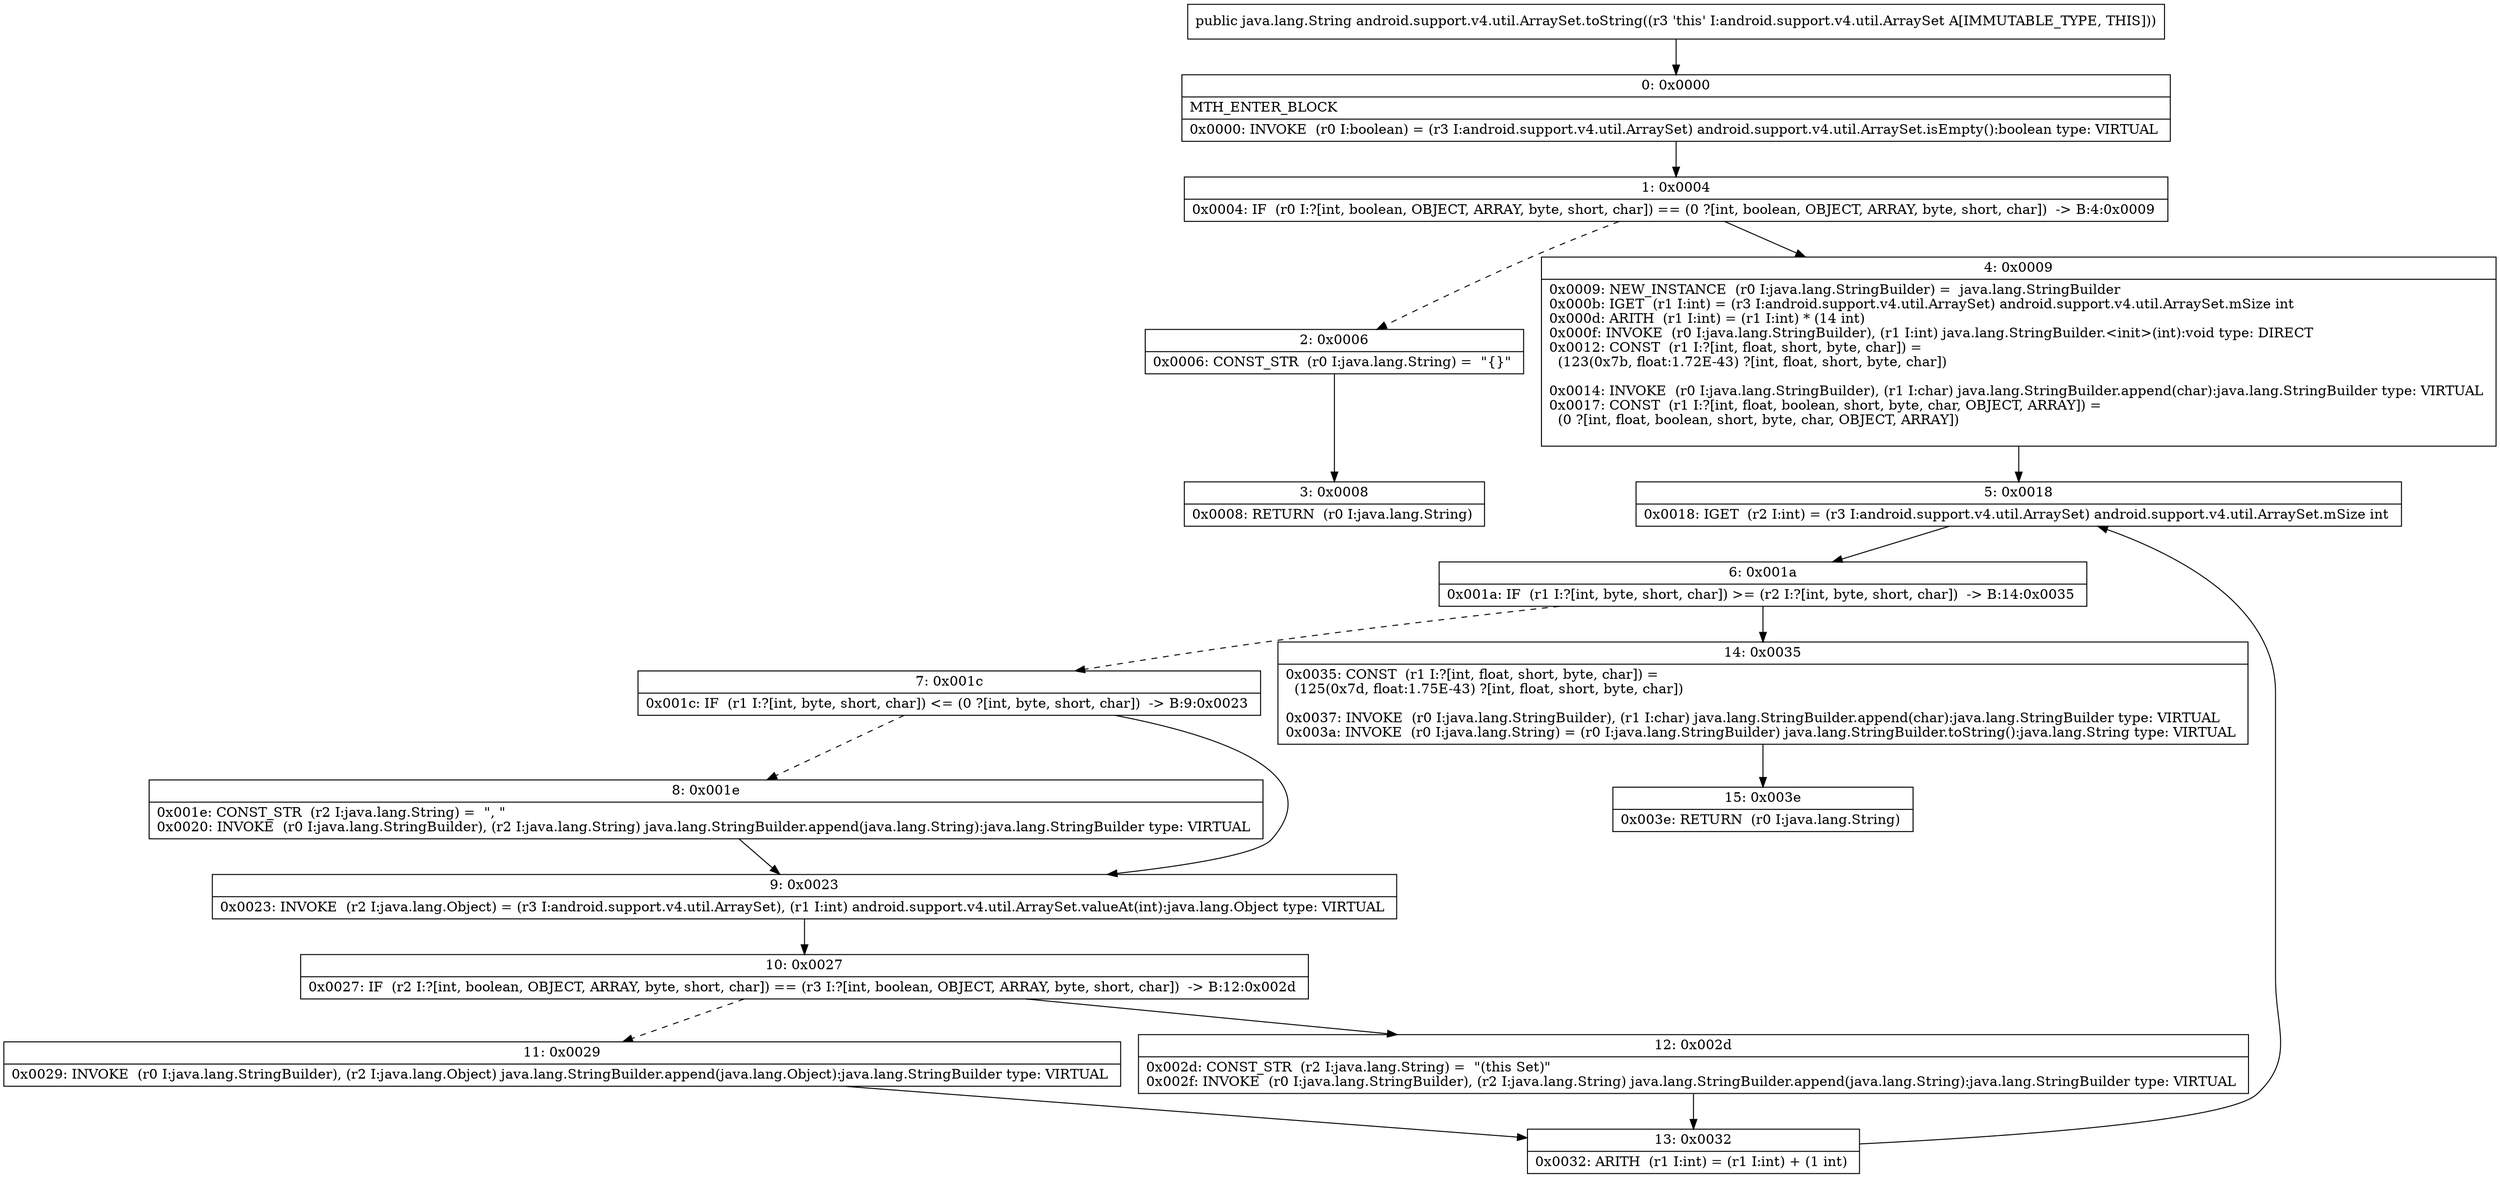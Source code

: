 digraph "CFG forandroid.support.v4.util.ArraySet.toString()Ljava\/lang\/String;" {
Node_0 [shape=record,label="{0\:\ 0x0000|MTH_ENTER_BLOCK\l|0x0000: INVOKE  (r0 I:boolean) = (r3 I:android.support.v4.util.ArraySet) android.support.v4.util.ArraySet.isEmpty():boolean type: VIRTUAL \l}"];
Node_1 [shape=record,label="{1\:\ 0x0004|0x0004: IF  (r0 I:?[int, boolean, OBJECT, ARRAY, byte, short, char]) == (0 ?[int, boolean, OBJECT, ARRAY, byte, short, char])  \-\> B:4:0x0009 \l}"];
Node_2 [shape=record,label="{2\:\ 0x0006|0x0006: CONST_STR  (r0 I:java.lang.String) =  \"\{\}\" \l}"];
Node_3 [shape=record,label="{3\:\ 0x0008|0x0008: RETURN  (r0 I:java.lang.String) \l}"];
Node_4 [shape=record,label="{4\:\ 0x0009|0x0009: NEW_INSTANCE  (r0 I:java.lang.StringBuilder) =  java.lang.StringBuilder \l0x000b: IGET  (r1 I:int) = (r3 I:android.support.v4.util.ArraySet) android.support.v4.util.ArraySet.mSize int \l0x000d: ARITH  (r1 I:int) = (r1 I:int) * (14 int) \l0x000f: INVOKE  (r0 I:java.lang.StringBuilder), (r1 I:int) java.lang.StringBuilder.\<init\>(int):void type: DIRECT \l0x0012: CONST  (r1 I:?[int, float, short, byte, char]) = \l  (123(0x7b, float:1.72E\-43) ?[int, float, short, byte, char])\l \l0x0014: INVOKE  (r0 I:java.lang.StringBuilder), (r1 I:char) java.lang.StringBuilder.append(char):java.lang.StringBuilder type: VIRTUAL \l0x0017: CONST  (r1 I:?[int, float, boolean, short, byte, char, OBJECT, ARRAY]) = \l  (0 ?[int, float, boolean, short, byte, char, OBJECT, ARRAY])\l \l}"];
Node_5 [shape=record,label="{5\:\ 0x0018|0x0018: IGET  (r2 I:int) = (r3 I:android.support.v4.util.ArraySet) android.support.v4.util.ArraySet.mSize int \l}"];
Node_6 [shape=record,label="{6\:\ 0x001a|0x001a: IF  (r1 I:?[int, byte, short, char]) \>= (r2 I:?[int, byte, short, char])  \-\> B:14:0x0035 \l}"];
Node_7 [shape=record,label="{7\:\ 0x001c|0x001c: IF  (r1 I:?[int, byte, short, char]) \<= (0 ?[int, byte, short, char])  \-\> B:9:0x0023 \l}"];
Node_8 [shape=record,label="{8\:\ 0x001e|0x001e: CONST_STR  (r2 I:java.lang.String) =  \", \" \l0x0020: INVOKE  (r0 I:java.lang.StringBuilder), (r2 I:java.lang.String) java.lang.StringBuilder.append(java.lang.String):java.lang.StringBuilder type: VIRTUAL \l}"];
Node_9 [shape=record,label="{9\:\ 0x0023|0x0023: INVOKE  (r2 I:java.lang.Object) = (r3 I:android.support.v4.util.ArraySet), (r1 I:int) android.support.v4.util.ArraySet.valueAt(int):java.lang.Object type: VIRTUAL \l}"];
Node_10 [shape=record,label="{10\:\ 0x0027|0x0027: IF  (r2 I:?[int, boolean, OBJECT, ARRAY, byte, short, char]) == (r3 I:?[int, boolean, OBJECT, ARRAY, byte, short, char])  \-\> B:12:0x002d \l}"];
Node_11 [shape=record,label="{11\:\ 0x0029|0x0029: INVOKE  (r0 I:java.lang.StringBuilder), (r2 I:java.lang.Object) java.lang.StringBuilder.append(java.lang.Object):java.lang.StringBuilder type: VIRTUAL \l}"];
Node_12 [shape=record,label="{12\:\ 0x002d|0x002d: CONST_STR  (r2 I:java.lang.String) =  \"(this Set)\" \l0x002f: INVOKE  (r0 I:java.lang.StringBuilder), (r2 I:java.lang.String) java.lang.StringBuilder.append(java.lang.String):java.lang.StringBuilder type: VIRTUAL \l}"];
Node_13 [shape=record,label="{13\:\ 0x0032|0x0032: ARITH  (r1 I:int) = (r1 I:int) + (1 int) \l}"];
Node_14 [shape=record,label="{14\:\ 0x0035|0x0035: CONST  (r1 I:?[int, float, short, byte, char]) = \l  (125(0x7d, float:1.75E\-43) ?[int, float, short, byte, char])\l \l0x0037: INVOKE  (r0 I:java.lang.StringBuilder), (r1 I:char) java.lang.StringBuilder.append(char):java.lang.StringBuilder type: VIRTUAL \l0x003a: INVOKE  (r0 I:java.lang.String) = (r0 I:java.lang.StringBuilder) java.lang.StringBuilder.toString():java.lang.String type: VIRTUAL \l}"];
Node_15 [shape=record,label="{15\:\ 0x003e|0x003e: RETURN  (r0 I:java.lang.String) \l}"];
MethodNode[shape=record,label="{public java.lang.String android.support.v4.util.ArraySet.toString((r3 'this' I:android.support.v4.util.ArraySet A[IMMUTABLE_TYPE, THIS])) }"];
MethodNode -> Node_0;
Node_0 -> Node_1;
Node_1 -> Node_2[style=dashed];
Node_1 -> Node_4;
Node_2 -> Node_3;
Node_4 -> Node_5;
Node_5 -> Node_6;
Node_6 -> Node_7[style=dashed];
Node_6 -> Node_14;
Node_7 -> Node_8[style=dashed];
Node_7 -> Node_9;
Node_8 -> Node_9;
Node_9 -> Node_10;
Node_10 -> Node_11[style=dashed];
Node_10 -> Node_12;
Node_11 -> Node_13;
Node_12 -> Node_13;
Node_13 -> Node_5;
Node_14 -> Node_15;
}

